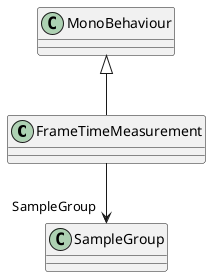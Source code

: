 @startuml
class FrameTimeMeasurement {
}
MonoBehaviour <|-- FrameTimeMeasurement
FrameTimeMeasurement --> "SampleGroup" SampleGroup
@enduml
